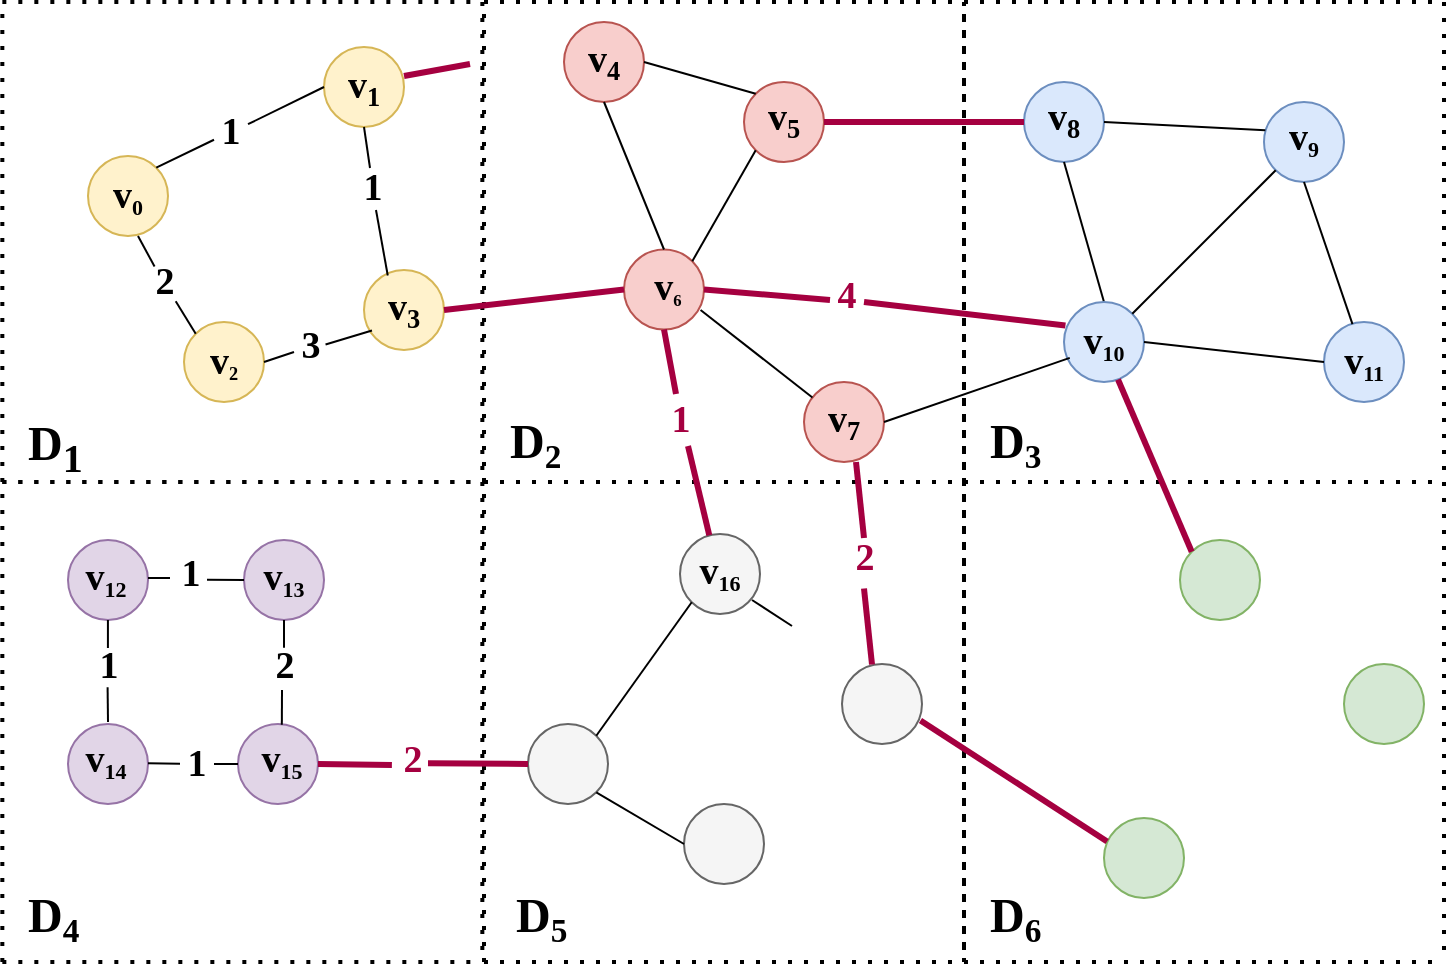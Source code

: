 <mxfile version="21.4.0" type="github">
  <diagram name="第 1 页" id="u3-Xx4rTXrdRs5JP2vSr">
    <mxGraphModel dx="1077" dy="566" grid="0" gridSize="10" guides="1" tooltips="1" connect="1" arrows="1" fold="1" page="0" pageScale="1" pageWidth="827" pageHeight="1169" math="0" shadow="0">
      <root>
        <mxCell id="0" />
        <mxCell id="1" parent="0" />
        <mxCell id="-oYCFZrdIqtFmKI61Krr-77" value="" style="ellipse;whiteSpace=wrap;html=1;aspect=fixed;fillColor=#fff2cc;strokeColor=#d6b656;" vertex="1" parent="1">
          <mxGeometry x="170" y="200" width="40" height="40" as="geometry" />
        </mxCell>
        <mxCell id="-oYCFZrdIqtFmKI61Krr-1" value="" style="endArrow=none;dashed=1;html=1;dashPattern=1 3;strokeWidth=2;rounded=0;" edge="1" parent="1">
          <mxGeometry width="50" height="50" relative="1" as="geometry">
            <mxPoint x="560" y="280" as="sourcePoint" />
            <mxPoint x="560" y="40" as="targetPoint" />
          </mxGeometry>
        </mxCell>
        <mxCell id="-oYCFZrdIqtFmKI61Krr-3" value="" style="endArrow=none;dashed=1;html=1;dashPattern=1 3;strokeWidth=2;rounded=0;" edge="1" parent="1">
          <mxGeometry width="50" height="50" relative="1" as="geometry">
            <mxPoint x="560" y="280" as="sourcePoint" />
            <mxPoint x="800" y="280" as="targetPoint" />
          </mxGeometry>
        </mxCell>
        <mxCell id="-oYCFZrdIqtFmKI61Krr-4" value="" style="endArrow=none;dashed=1;html=1;dashPattern=1 3;strokeWidth=2;rounded=0;" edge="1" parent="1">
          <mxGeometry width="50" height="50" relative="1" as="geometry">
            <mxPoint x="800" y="40" as="sourcePoint" />
            <mxPoint x="800" y="280" as="targetPoint" />
          </mxGeometry>
        </mxCell>
        <mxCell id="-oYCFZrdIqtFmKI61Krr-8" value="" style="ellipse;whiteSpace=wrap;html=1;aspect=fixed;fillColor=#dae8fc;strokeColor=#6c8ebf;" vertex="1" parent="1">
          <mxGeometry x="710" y="90" width="40" height="40" as="geometry" />
        </mxCell>
        <mxCell id="-oYCFZrdIqtFmKI61Krr-9" value="" style="ellipse;whiteSpace=wrap;html=1;aspect=fixed;fillColor=#dae8fc;strokeColor=#6c8ebf;" vertex="1" parent="1">
          <mxGeometry x="590" y="80" width="40" height="40" as="geometry" />
        </mxCell>
        <mxCell id="-oYCFZrdIqtFmKI61Krr-10" value="" style="ellipse;whiteSpace=wrap;html=1;aspect=fixed;fillColor=#dae8fc;strokeColor=#6c8ebf;" vertex="1" parent="1">
          <mxGeometry x="740" y="200" width="40" height="40" as="geometry" />
        </mxCell>
        <mxCell id="-oYCFZrdIqtFmKI61Krr-11" value="" style="endArrow=none;html=1;rounded=0;entryX=0.5;entryY=1;entryDx=0;entryDy=0;exitX=0.25;exitY=0;exitDx=0;exitDy=0;exitPerimeter=0;" edge="1" parent="1" target="-oYCFZrdIqtFmKI61Krr-9">
          <mxGeometry width="50" height="50" relative="1" as="geometry">
            <mxPoint x="630.0" y="190" as="sourcePoint" />
            <mxPoint x="590" y="240" as="targetPoint" />
          </mxGeometry>
        </mxCell>
        <mxCell id="-oYCFZrdIqtFmKI61Krr-12" value="" style="endArrow=none;html=1;rounded=0;entryX=0.017;entryY=0.354;entryDx=0;entryDy=0;entryPerimeter=0;exitX=1;exitY=0.5;exitDx=0;exitDy=0;" edge="1" parent="1" source="-oYCFZrdIqtFmKI61Krr-9" target="-oYCFZrdIqtFmKI61Krr-8">
          <mxGeometry width="50" height="50" relative="1" as="geometry">
            <mxPoint x="630" y="90" as="sourcePoint" />
            <mxPoint x="700" y="100" as="targetPoint" />
          </mxGeometry>
        </mxCell>
        <mxCell id="-oYCFZrdIqtFmKI61Krr-13" value="" style="ellipse;whiteSpace=wrap;html=1;aspect=fixed;fillColor=#f8cecc;strokeColor=#b85450;" vertex="1" parent="1">
          <mxGeometry x="360" y="50" width="40" height="40" as="geometry" />
        </mxCell>
        <mxCell id="-oYCFZrdIqtFmKI61Krr-14" value="" style="ellipse;whiteSpace=wrap;html=1;aspect=fixed;fillColor=#f8cecc;strokeColor=#b85450;" vertex="1" parent="1">
          <mxGeometry x="390" y="163.75" width="40" height="40" as="geometry" />
        </mxCell>
        <mxCell id="-oYCFZrdIqtFmKI61Krr-15" value="" style="ellipse;whiteSpace=wrap;html=1;aspect=fixed;fillColor=#f8cecc;strokeColor=#b85450;" vertex="1" parent="1">
          <mxGeometry x="450" y="80" width="40" height="40" as="geometry" />
        </mxCell>
        <mxCell id="-oYCFZrdIqtFmKI61Krr-16" value="" style="ellipse;whiteSpace=wrap;html=1;aspect=fixed;fillColor=#f8cecc;strokeColor=#b85450;" vertex="1" parent="1">
          <mxGeometry x="480" y="230" width="40" height="40" as="geometry" />
        </mxCell>
        <mxCell id="-oYCFZrdIqtFmKI61Krr-17" value="" style="ellipse;whiteSpace=wrap;html=1;aspect=fixed;fillColor=#dae8fc;strokeColor=#6c8ebf;" vertex="1" parent="1">
          <mxGeometry x="610" y="190" width="40" height="40" as="geometry" />
        </mxCell>
        <mxCell id="-oYCFZrdIqtFmKI61Krr-18" value="" style="endArrow=none;dashed=1;html=1;dashPattern=1 3;strokeWidth=2;rounded=0;" edge="1" parent="1">
          <mxGeometry width="50" height="50" relative="1" as="geometry">
            <mxPoint x="560" y="40" as="sourcePoint" />
            <mxPoint x="800" y="40" as="targetPoint" />
          </mxGeometry>
        </mxCell>
        <mxCell id="-oYCFZrdIqtFmKI61Krr-22" value="" style="endArrow=none;html=1;rounded=0;entryX=0.957;entryY=0.757;entryDx=0;entryDy=0;entryPerimeter=0;" edge="1" parent="1" source="-oYCFZrdIqtFmKI61Krr-16" target="-oYCFZrdIqtFmKI61Krr-14">
          <mxGeometry width="50" height="50" relative="1" as="geometry">
            <mxPoint x="540" y="290" as="sourcePoint" />
            <mxPoint x="610" y="220" as="targetPoint" />
          </mxGeometry>
        </mxCell>
        <mxCell id="-oYCFZrdIqtFmKI61Krr-24" value="" style="endArrow=none;html=1;rounded=0;exitX=1;exitY=0.5;exitDx=0;exitDy=0;entryX=0;entryY=0.5;entryDx=0;entryDy=0;strokeWidth=3;fillColor=#d80073;strokeColor=#A50040;" edge="1" parent="1" source="-oYCFZrdIqtFmKI61Krr-15" target="-oYCFZrdIqtFmKI61Krr-9">
          <mxGeometry width="50" height="50" relative="1" as="geometry">
            <mxPoint x="540" y="290" as="sourcePoint" />
            <mxPoint x="590" y="240" as="targetPoint" />
          </mxGeometry>
        </mxCell>
        <mxCell id="-oYCFZrdIqtFmKI61Krr-25" value="" style="endArrow=none;html=1;rounded=0;exitX=1;exitY=0;exitDx=0;exitDy=0;entryX=0;entryY=1;entryDx=0;entryDy=0;" edge="1" parent="1" source="-oYCFZrdIqtFmKI61Krr-14" target="-oYCFZrdIqtFmKI61Krr-15">
          <mxGeometry width="50" height="50" relative="1" as="geometry">
            <mxPoint x="540" y="290" as="sourcePoint" />
            <mxPoint x="590" y="240" as="targetPoint" />
          </mxGeometry>
        </mxCell>
        <mxCell id="-oYCFZrdIqtFmKI61Krr-26" value="" style="endArrow=none;html=1;rounded=0;entryX=0.5;entryY=0;entryDx=0;entryDy=0;exitX=0.5;exitY=1;exitDx=0;exitDy=0;" edge="1" parent="1" source="-oYCFZrdIqtFmKI61Krr-13" target="-oYCFZrdIqtFmKI61Krr-14">
          <mxGeometry width="50" height="50" relative="1" as="geometry">
            <mxPoint x="540" y="290" as="sourcePoint" />
            <mxPoint x="590" y="240" as="targetPoint" />
          </mxGeometry>
        </mxCell>
        <mxCell id="-oYCFZrdIqtFmKI61Krr-27" value="" style="endArrow=none;html=1;rounded=0;entryX=0;entryY=0;entryDx=0;entryDy=0;exitX=1;exitY=0.5;exitDx=0;exitDy=0;" edge="1" parent="1" source="-oYCFZrdIqtFmKI61Krr-13" target="-oYCFZrdIqtFmKI61Krr-15">
          <mxGeometry width="50" height="50" relative="1" as="geometry">
            <mxPoint x="540" y="290" as="sourcePoint" />
            <mxPoint x="590" y="240" as="targetPoint" />
          </mxGeometry>
        </mxCell>
        <mxCell id="-oYCFZrdIqtFmKI61Krr-29" value="" style="endArrow=none;html=1;rounded=0;entryX=1;entryY=0.5;entryDx=0;entryDy=0;exitX=0;exitY=0.5;exitDx=0;exitDy=0;" edge="1" parent="1" source="-oYCFZrdIqtFmKI61Krr-10" target="-oYCFZrdIqtFmKI61Krr-17">
          <mxGeometry width="50" height="50" relative="1" as="geometry">
            <mxPoint x="540" y="290" as="sourcePoint" />
            <mxPoint x="590" y="240" as="targetPoint" />
          </mxGeometry>
        </mxCell>
        <mxCell id="-oYCFZrdIqtFmKI61Krr-30" value="" style="endArrow=none;html=1;rounded=0;entryX=0.5;entryY=1;entryDx=0;entryDy=0;exitX=0.356;exitY=0.026;exitDx=0;exitDy=0;exitPerimeter=0;" edge="1" parent="1" source="-oYCFZrdIqtFmKI61Krr-10" target="-oYCFZrdIqtFmKI61Krr-8">
          <mxGeometry width="50" height="50" relative="1" as="geometry">
            <mxPoint x="540" y="290" as="sourcePoint" />
            <mxPoint x="590" y="240" as="targetPoint" />
          </mxGeometry>
        </mxCell>
        <mxCell id="-oYCFZrdIqtFmKI61Krr-31" value="" style="endArrow=none;html=1;rounded=0;entryX=0;entryY=1;entryDx=0;entryDy=0;exitX=1;exitY=0;exitDx=0;exitDy=0;" edge="1" parent="1" source="-oYCFZrdIqtFmKI61Krr-17" target="-oYCFZrdIqtFmKI61Krr-8">
          <mxGeometry width="50" height="50" relative="1" as="geometry">
            <mxPoint x="540" y="290" as="sourcePoint" />
            <mxPoint x="590" y="240" as="targetPoint" />
          </mxGeometry>
        </mxCell>
        <mxCell id="-oYCFZrdIqtFmKI61Krr-33" value="&lt;h2 style=&quot;&quot;&gt;&lt;font style=&quot;font-size: 19px;&quot;&gt;v&lt;/font&gt;&lt;font style=&quot;font-size: 15.833px;&quot;&gt;&lt;sub&gt;4&lt;/sub&gt;&lt;/font&gt;&lt;/h2&gt;" style="text;html=1;strokeColor=none;fillColor=none;align=center;verticalAlign=middle;whiteSpace=wrap;rounded=0;fontFamily=Comic Sans MS;" vertex="1" parent="1">
          <mxGeometry x="370" y="61.25" width="20" height="17.5" as="geometry" />
        </mxCell>
        <mxCell id="-oYCFZrdIqtFmKI61Krr-43" value="" style="endArrow=none;dashed=1;html=1;dashPattern=1 3;strokeWidth=2;rounded=0;" edge="1" parent="1">
          <mxGeometry width="50" height="50" relative="1" as="geometry">
            <mxPoint x="320" y="280" as="sourcePoint" />
            <mxPoint x="320" y="40" as="targetPoint" />
          </mxGeometry>
        </mxCell>
        <mxCell id="-oYCFZrdIqtFmKI61Krr-44" value="" style="endArrow=none;dashed=1;html=1;dashPattern=1 3;strokeWidth=2;rounded=0;" edge="1" parent="1">
          <mxGeometry width="50" height="50" relative="1" as="geometry">
            <mxPoint x="320" y="280" as="sourcePoint" />
            <mxPoint x="560" y="280" as="targetPoint" />
          </mxGeometry>
        </mxCell>
        <mxCell id="-oYCFZrdIqtFmKI61Krr-45" value="" style="endArrow=none;dashed=1;html=1;dashPattern=1 3;strokeWidth=2;rounded=0;" edge="1" parent="1">
          <mxGeometry width="50" height="50" relative="1" as="geometry">
            <mxPoint x="560" y="40" as="sourcePoint" />
            <mxPoint x="560" y="280" as="targetPoint" />
          </mxGeometry>
        </mxCell>
        <mxCell id="-oYCFZrdIqtFmKI61Krr-46" value="" style="endArrow=none;dashed=1;html=1;dashPattern=1 3;strokeWidth=2;rounded=0;" edge="1" parent="1">
          <mxGeometry width="50" height="50" relative="1" as="geometry">
            <mxPoint x="320" y="40" as="sourcePoint" />
            <mxPoint x="560" y="40" as="targetPoint" />
          </mxGeometry>
        </mxCell>
        <mxCell id="-oYCFZrdIqtFmKI61Krr-47" value="" style="endArrow=none;dashed=1;html=1;dashPattern=1 3;strokeWidth=2;rounded=0;" edge="1" parent="1">
          <mxGeometry width="50" height="50" relative="1" as="geometry">
            <mxPoint x="560" y="520" as="sourcePoint" />
            <mxPoint x="560" y="280" as="targetPoint" />
          </mxGeometry>
        </mxCell>
        <mxCell id="-oYCFZrdIqtFmKI61Krr-48" value="" style="endArrow=none;dashed=1;html=1;dashPattern=1 3;strokeWidth=2;rounded=0;" edge="1" parent="1">
          <mxGeometry width="50" height="50" relative="1" as="geometry">
            <mxPoint x="560" y="520" as="sourcePoint" />
            <mxPoint x="800" y="520" as="targetPoint" />
          </mxGeometry>
        </mxCell>
        <mxCell id="-oYCFZrdIqtFmKI61Krr-49" value="" style="endArrow=none;dashed=1;html=1;dashPattern=1 3;strokeWidth=2;rounded=0;" edge="1" parent="1">
          <mxGeometry width="50" height="50" relative="1" as="geometry">
            <mxPoint x="800" y="280" as="sourcePoint" />
            <mxPoint x="800" y="520" as="targetPoint" />
          </mxGeometry>
        </mxCell>
        <mxCell id="-oYCFZrdIqtFmKI61Krr-50" value="" style="endArrow=none;dashed=1;html=1;dashPattern=1 3;strokeWidth=2;rounded=0;" edge="1" parent="1">
          <mxGeometry width="50" height="50" relative="1" as="geometry">
            <mxPoint x="560" y="280" as="sourcePoint" />
            <mxPoint x="800" y="280" as="targetPoint" />
          </mxGeometry>
        </mxCell>
        <mxCell id="-oYCFZrdIqtFmKI61Krr-51" value="" style="endArrow=none;dashed=1;html=1;dashPattern=1 3;strokeWidth=2;rounded=0;" edge="1" parent="1">
          <mxGeometry width="50" height="50" relative="1" as="geometry">
            <mxPoint x="320" y="520" as="sourcePoint" />
            <mxPoint x="320" y="280" as="targetPoint" />
          </mxGeometry>
        </mxCell>
        <mxCell id="-oYCFZrdIqtFmKI61Krr-52" value="" style="endArrow=none;dashed=1;html=1;dashPattern=1 3;strokeWidth=2;rounded=0;" edge="1" parent="1">
          <mxGeometry width="50" height="50" relative="1" as="geometry">
            <mxPoint x="320" y="520" as="sourcePoint" />
            <mxPoint x="560" y="520" as="targetPoint" />
          </mxGeometry>
        </mxCell>
        <mxCell id="-oYCFZrdIqtFmKI61Krr-53" value="" style="endArrow=none;dashed=1;html=1;dashPattern=1 3;strokeWidth=2;rounded=0;" edge="1" parent="1">
          <mxGeometry width="50" height="50" relative="1" as="geometry">
            <mxPoint x="560" y="280" as="sourcePoint" />
            <mxPoint x="560" y="520" as="targetPoint" />
          </mxGeometry>
        </mxCell>
        <mxCell id="-oYCFZrdIqtFmKI61Krr-54" value="" style="endArrow=none;dashed=1;html=1;dashPattern=1 3;strokeWidth=2;rounded=0;" edge="1" parent="1">
          <mxGeometry width="50" height="50" relative="1" as="geometry">
            <mxPoint x="320" y="280" as="sourcePoint" />
            <mxPoint x="560" y="280" as="targetPoint" />
          </mxGeometry>
        </mxCell>
        <mxCell id="-oYCFZrdIqtFmKI61Krr-55" value="" style="endArrow=none;dashed=1;html=1;dashPattern=1 3;strokeWidth=2;rounded=0;" edge="1" parent="1">
          <mxGeometry width="50" height="50" relative="1" as="geometry">
            <mxPoint x="79.17" y="280" as="sourcePoint" />
            <mxPoint x="79.17" y="40" as="targetPoint" />
          </mxGeometry>
        </mxCell>
        <mxCell id="-oYCFZrdIqtFmKI61Krr-56" value="" style="endArrow=none;dashed=1;html=1;dashPattern=1 3;strokeWidth=2;rounded=0;" edge="1" parent="1">
          <mxGeometry width="50" height="50" relative="1" as="geometry">
            <mxPoint x="79.17" y="280" as="sourcePoint" />
            <mxPoint x="319.17" y="280" as="targetPoint" />
          </mxGeometry>
        </mxCell>
        <mxCell id="-oYCFZrdIqtFmKI61Krr-57" value="" style="endArrow=none;dashed=1;html=1;dashPattern=1 3;strokeWidth=2;rounded=0;" edge="1" parent="1">
          <mxGeometry width="50" height="50" relative="1" as="geometry">
            <mxPoint x="319.17" y="40" as="sourcePoint" />
            <mxPoint x="319.17" y="280" as="targetPoint" />
          </mxGeometry>
        </mxCell>
        <mxCell id="-oYCFZrdIqtFmKI61Krr-58" value="" style="endArrow=none;dashed=1;html=1;dashPattern=1 3;strokeWidth=2;rounded=0;" edge="1" parent="1">
          <mxGeometry width="50" height="50" relative="1" as="geometry">
            <mxPoint x="79.17" y="40" as="sourcePoint" />
            <mxPoint x="319.17" y="40" as="targetPoint" />
          </mxGeometry>
        </mxCell>
        <mxCell id="-oYCFZrdIqtFmKI61Krr-59" value="" style="endArrow=none;dashed=1;html=1;dashPattern=1 3;strokeWidth=2;rounded=0;" edge="1" parent="1">
          <mxGeometry width="50" height="50" relative="1" as="geometry">
            <mxPoint x="79.17" y="520" as="sourcePoint" />
            <mxPoint x="79.17" y="280" as="targetPoint" />
          </mxGeometry>
        </mxCell>
        <mxCell id="-oYCFZrdIqtFmKI61Krr-60" value="" style="endArrow=none;dashed=1;html=1;dashPattern=1 3;strokeWidth=2;rounded=0;" edge="1" parent="1">
          <mxGeometry width="50" height="50" relative="1" as="geometry">
            <mxPoint x="79.17" y="520" as="sourcePoint" />
            <mxPoint x="319.17" y="520" as="targetPoint" />
          </mxGeometry>
        </mxCell>
        <mxCell id="-oYCFZrdIqtFmKI61Krr-61" value="" style="endArrow=none;dashed=1;html=1;dashPattern=1 3;strokeWidth=2;rounded=0;" edge="1" parent="1">
          <mxGeometry width="50" height="50" relative="1" as="geometry">
            <mxPoint x="319.17" y="280" as="sourcePoint" />
            <mxPoint x="319.17" y="520" as="targetPoint" />
          </mxGeometry>
        </mxCell>
        <mxCell id="-oYCFZrdIqtFmKI61Krr-62" value="" style="endArrow=none;dashed=1;html=1;dashPattern=1 3;strokeWidth=2;rounded=0;" edge="1" parent="1">
          <mxGeometry width="50" height="50" relative="1" as="geometry">
            <mxPoint x="79.17" y="280" as="sourcePoint" />
            <mxPoint x="319.17" y="280" as="targetPoint" />
          </mxGeometry>
        </mxCell>
        <mxCell id="-oYCFZrdIqtFmKI61Krr-63" value="&lt;h2 style=&quot;&quot;&gt;&lt;font face=&quot;Comic Sans MS&quot;&gt;&lt;font style=&quot;font-size: 19px;&quot;&gt;v&lt;/font&gt;&lt;font size=&quot;1&quot; style=&quot;&quot;&gt;&lt;sub&gt;6&lt;/sub&gt;&lt;/font&gt;&lt;/font&gt;&lt;/h2&gt;" style="text;html=1;strokeColor=none;fillColor=none;align=center;verticalAlign=middle;whiteSpace=wrap;rounded=0;" vertex="1" parent="1">
          <mxGeometry x="402" y="174" width="20" height="17.5" as="geometry" />
        </mxCell>
        <mxCell id="-oYCFZrdIqtFmKI61Krr-64" value="&lt;h2 style=&quot;&quot;&gt;&lt;font face=&quot;comic sans ms&quot; style=&quot;font-size: 19px;&quot;&gt;v&lt;/font&gt;&lt;font face=&quot;comic sans ms&quot; style=&quot;font-size: 15.833px;&quot;&gt;&lt;sub&gt;7&lt;/sub&gt;&lt;/font&gt;&lt;/h2&gt;" style="text;html=1;strokeColor=none;fillColor=none;align=center;verticalAlign=middle;whiteSpace=wrap;rounded=0;" vertex="1" parent="1">
          <mxGeometry x="490" y="241.25" width="20" height="17.5" as="geometry" />
        </mxCell>
        <mxCell id="-oYCFZrdIqtFmKI61Krr-65" value="" style="ellipse;whiteSpace=wrap;html=1;aspect=fixed;fillColor=#fff2cc;strokeColor=#d6b656;" vertex="1" parent="1">
          <mxGeometry x="122" y="117" width="40" height="40" as="geometry" />
        </mxCell>
        <mxCell id="-oYCFZrdIqtFmKI61Krr-66" value="" style="ellipse;whiteSpace=wrap;html=1;aspect=fixed;fillColor=#fff2cc;strokeColor=#d6b656;" vertex="1" parent="1">
          <mxGeometry x="240" y="62.5" width="40" height="40" as="geometry" />
        </mxCell>
        <mxCell id="-oYCFZrdIqtFmKI61Krr-67" value="" style="ellipse;whiteSpace=wrap;html=1;aspect=fixed;fillColor=#fff2cc;strokeColor=#d6b656;" vertex="1" parent="1">
          <mxGeometry x="260" y="174" width="40" height="40" as="geometry" />
        </mxCell>
        <mxCell id="-oYCFZrdIqtFmKI61Krr-70" value="" style="endArrow=none;html=1;rounded=0;entryX=0.625;entryY=1;entryDx=0;entryDy=0;entryPerimeter=0;exitX=0.193;exitY=-0.016;exitDx=0;exitDy=0;exitPerimeter=0;" edge="1" parent="1" target="-oYCFZrdIqtFmKI61Krr-65" source="-oYCFZrdIqtFmKI61Krr-130">
          <mxGeometry width="50" height="50" relative="1" as="geometry">
            <mxPoint x="158" y="178" as="sourcePoint" />
            <mxPoint x="150" y="98" as="targetPoint" />
          </mxGeometry>
        </mxCell>
        <mxCell id="-oYCFZrdIqtFmKI61Krr-72" value="" style="endArrow=none;html=1;rounded=0;exitX=1;exitY=0;exitDx=0;exitDy=0;entryX=0;entryY=0.75;entryDx=0;entryDy=0;" edge="1" parent="1" source="-oYCFZrdIqtFmKI61Krr-65" target="-oYCFZrdIqtFmKI61Krr-111">
          <mxGeometry width="50" height="50" relative="1" as="geometry">
            <mxPoint x="310" y="290" as="sourcePoint" />
            <mxPoint x="179" y="112" as="targetPoint" />
          </mxGeometry>
        </mxCell>
        <mxCell id="-oYCFZrdIqtFmKI61Krr-73" value="&lt;h2 style=&quot;&quot;&gt;&lt;font face=&quot;comic sans ms&quot; style=&quot;font-size: 19px;&quot;&gt;v&lt;/font&gt;&lt;font face=&quot;comic sans ms&quot; style=&quot;font-size: 13.194px;&quot;&gt;&lt;sub&gt;0&lt;/sub&gt;&lt;/font&gt;&lt;/h2&gt;" style="text;html=1;strokeColor=none;fillColor=none;align=center;verticalAlign=middle;whiteSpace=wrap;rounded=0;" vertex="1" parent="1">
          <mxGeometry x="132" y="128.25" width="20" height="17.5" as="geometry" />
        </mxCell>
        <mxCell id="-oYCFZrdIqtFmKI61Krr-74" value="&lt;h2 style=&quot;&quot;&gt;&lt;font face=&quot;Comic Sans MS&quot;&gt;&lt;font style=&quot;font-size: 19px;&quot;&gt;v&lt;/font&gt;&lt;font style=&quot;font-size: 10.995px;&quot;&gt;&lt;sub style=&quot;&quot;&gt;2&lt;/sub&gt;&lt;/font&gt;&lt;/font&gt;&lt;/h2&gt;" style="text;html=1;strokeColor=none;fillColor=none;align=center;verticalAlign=middle;whiteSpace=wrap;rounded=0;" vertex="1" parent="1">
          <mxGeometry x="180" y="211.25" width="20" height="17.5" as="geometry" />
        </mxCell>
        <mxCell id="-oYCFZrdIqtFmKI61Krr-75" value="&lt;h2 style=&quot;&quot;&gt;&lt;font style=&quot;font-size: 19px;&quot;&gt;v&lt;/font&gt;&lt;font style=&quot;font-size: 15.833px;&quot;&gt;&lt;sub&gt;1&lt;/sub&gt;&lt;/font&gt;&lt;/h2&gt;" style="text;html=1;strokeColor=none;fillColor=none;align=center;verticalAlign=middle;whiteSpace=wrap;rounded=0;fontFamily=Comic Sans MS;" vertex="1" parent="1">
          <mxGeometry x="250" y="73.75" width="20" height="17.5" as="geometry" />
        </mxCell>
        <mxCell id="-oYCFZrdIqtFmKI61Krr-79" value="&lt;h1&gt;&lt;font face=&quot;Comic Sans MS&quot;&gt;D&lt;sub&gt;1&lt;/sub&gt;&lt;/font&gt;&lt;/h1&gt;&lt;p&gt;&lt;br&gt;&lt;/p&gt;" style="text;html=1;strokeColor=none;fillColor=none;spacing=5;spacingTop=-20;whiteSpace=wrap;overflow=hidden;rounded=0;" vertex="1" parent="1">
          <mxGeometry x="87" y="241.25" width="49" height="44" as="geometry" />
        </mxCell>
        <mxCell id="-oYCFZrdIqtFmKI61Krr-80" value="&lt;h1&gt;&lt;font face=&quot;Comic Sans MS&quot;&gt;D&lt;span style=&quot;font-size: 20px;&quot;&gt;&lt;sub&gt;2&lt;/sub&gt;&lt;/span&gt;&lt;/font&gt;&lt;/h1&gt;&lt;p&gt;&lt;br&gt;&lt;/p&gt;" style="text;html=1;strokeColor=none;fillColor=none;spacing=5;spacingTop=-20;whiteSpace=wrap;overflow=hidden;rounded=0;" vertex="1" parent="1">
          <mxGeometry x="328" y="240" width="49" height="44" as="geometry" />
        </mxCell>
        <mxCell id="-oYCFZrdIqtFmKI61Krr-81" value="&lt;h1&gt;&lt;font face=&quot;Comic Sans MS&quot;&gt;D&lt;span style=&quot;font-size: 20px;&quot;&gt;&lt;sub&gt;3&lt;/sub&gt;&lt;/span&gt;&lt;/font&gt;&lt;/h1&gt;&lt;p&gt;&lt;br&gt;&lt;/p&gt;" style="text;html=1;strokeColor=none;fillColor=none;spacing=5;spacingTop=-20;whiteSpace=wrap;overflow=hidden;rounded=0;" vertex="1" parent="1">
          <mxGeometry x="568" y="240" width="49" height="44" as="geometry" />
        </mxCell>
        <mxCell id="-oYCFZrdIqtFmKI61Krr-82" value="&lt;h1&gt;&lt;font face=&quot;Comic Sans MS&quot;&gt;D&lt;span style=&quot;font-size: 20px;&quot;&gt;&lt;sub&gt;4&lt;/sub&gt;&lt;/span&gt;&lt;/font&gt;&lt;/h1&gt;&lt;p&gt;&lt;br&gt;&lt;/p&gt;" style="text;html=1;strokeColor=none;fillColor=none;spacing=5;spacingTop=-20;whiteSpace=wrap;overflow=hidden;rounded=0;" vertex="1" parent="1">
          <mxGeometry x="87" y="477" width="49" height="44" as="geometry" />
        </mxCell>
        <mxCell id="-oYCFZrdIqtFmKI61Krr-83" value="&lt;h1&gt;&lt;font face=&quot;Comic Sans MS&quot;&gt;D&lt;span style=&quot;font-size: 20px;&quot;&gt;&lt;sub&gt;5&lt;/sub&gt;&lt;/span&gt;&lt;/font&gt;&lt;/h1&gt;&lt;p&gt;&lt;br&gt;&lt;/p&gt;" style="text;html=1;strokeColor=none;fillColor=none;spacing=5;spacingTop=-20;whiteSpace=wrap;overflow=hidden;rounded=0;" vertex="1" parent="1">
          <mxGeometry x="331" y="477" width="49" height="44" as="geometry" />
        </mxCell>
        <mxCell id="-oYCFZrdIqtFmKI61Krr-84" value="&lt;h1&gt;&lt;font face=&quot;Comic Sans MS&quot;&gt;D&lt;span style=&quot;font-size: 20px;&quot;&gt;&lt;sub&gt;6&lt;/sub&gt;&lt;/span&gt;&lt;/font&gt;&lt;/h1&gt;&lt;p&gt;&lt;br&gt;&lt;/p&gt;" style="text;html=1;strokeColor=none;fillColor=none;spacing=5;spacingTop=-20;whiteSpace=wrap;overflow=hidden;rounded=0;" vertex="1" parent="1">
          <mxGeometry x="568" y="477" width="49" height="44" as="geometry" />
        </mxCell>
        <mxCell id="-oYCFZrdIqtFmKI61Krr-88" value="" style="endArrow=none;html=1;rounded=0;exitX=1;exitY=0.5;exitDx=0;exitDy=0;strokeWidth=3;fillColor=#d80073;strokeColor=#A50040;" edge="1" parent="1" source="-oYCFZrdIqtFmKI61Krr-14">
          <mxGeometry width="50" height="50" relative="1" as="geometry">
            <mxPoint x="459" y="178.75" as="sourcePoint" />
            <mxPoint x="493" y="189" as="targetPoint" />
          </mxGeometry>
        </mxCell>
        <mxCell id="-oYCFZrdIqtFmKI61Krr-90" value="" style="endArrow=none;html=1;rounded=0;exitX=1;exitY=0.5;exitDx=0;exitDy=0;strokeWidth=3;fillColor=#d80073;strokeColor=#A50040;" edge="1" parent="1">
          <mxGeometry width="50" height="50" relative="1" as="geometry">
            <mxPoint x="280" y="77" as="sourcePoint" />
            <mxPoint x="313" y="71" as="targetPoint" />
          </mxGeometry>
        </mxCell>
        <mxCell id="-oYCFZrdIqtFmKI61Krr-91" value="" style="endArrow=none;html=1;rounded=0;exitX=1;exitY=0.5;exitDx=0;exitDy=0;entryX=0;entryY=0.5;entryDx=0;entryDy=0;strokeWidth=3;fillColor=#d80073;strokeColor=#A50040;" edge="1" parent="1" source="-oYCFZrdIqtFmKI61Krr-67" target="-oYCFZrdIqtFmKI61Krr-14">
          <mxGeometry width="50" height="50" relative="1" as="geometry">
            <mxPoint x="290" y="241.25" as="sourcePoint" />
            <mxPoint x="523" y="274.25" as="targetPoint" />
          </mxGeometry>
        </mxCell>
        <mxCell id="-oYCFZrdIqtFmKI61Krr-93" value="" style="endArrow=none;html=1;rounded=0;entryX=0.5;entryY=1;entryDx=0;entryDy=0;" edge="1" parent="1" target="-oYCFZrdIqtFmKI61Krr-66">
          <mxGeometry width="50" height="50" relative="1" as="geometry">
            <mxPoint x="263" y="123" as="sourcePoint" />
            <mxPoint x="256" y="78" as="targetPoint" />
          </mxGeometry>
        </mxCell>
        <mxCell id="-oYCFZrdIqtFmKI61Krr-95" value="&lt;h2 style=&quot;&quot;&gt;&lt;font face=&quot;Comic Sans MS&quot;&gt;&lt;font style=&quot;font-size: 19px;&quot;&gt;v&lt;/font&gt;&lt;font style=&quot;font-size: 15.833px;&quot;&gt;&lt;sub style=&quot;&quot;&gt;3&lt;/sub&gt;&lt;/font&gt;&lt;/font&gt;&lt;/h2&gt;" style="text;html=1;strokeColor=none;fillColor=none;align=center;verticalAlign=middle;whiteSpace=wrap;rounded=0;" vertex="1" parent="1">
          <mxGeometry x="277" y="189.63" width="6" height="8.75" as="geometry" />
        </mxCell>
        <mxCell id="-oYCFZrdIqtFmKI61Krr-96" value="" style="endArrow=none;html=1;rounded=0;exitX=1;exitY=0.5;exitDx=0;exitDy=0;" edge="1" parent="1" source="-oYCFZrdIqtFmKI61Krr-77">
          <mxGeometry width="50" height="50" relative="1" as="geometry">
            <mxPoint x="222" y="241.25" as="sourcePoint" />
            <mxPoint x="225" y="215" as="targetPoint" />
          </mxGeometry>
        </mxCell>
        <mxCell id="-oYCFZrdIqtFmKI61Krr-97" value="&lt;h2 style=&quot;&quot;&gt;&lt;font style=&quot;font-size: 19px;&quot;&gt;v&lt;/font&gt;&lt;font style=&quot;font-size: 15.833px;&quot;&gt;&lt;sub&gt;5&lt;/sub&gt;&lt;/font&gt;&lt;/h2&gt;" style="text;html=1;strokeColor=none;fillColor=none;align=center;verticalAlign=middle;whiteSpace=wrap;rounded=0;fontFamily=Comic Sans MS;" vertex="1" parent="1">
          <mxGeometry x="460" y="90" width="20" height="17.5" as="geometry" />
        </mxCell>
        <mxCell id="-oYCFZrdIqtFmKI61Krr-98" value="" style="ellipse;whiteSpace=wrap;html=1;aspect=fixed;fillColor=#e1d5e7;strokeColor=#9673a6;" vertex="1" parent="1">
          <mxGeometry x="200" y="309" width="40" height="40" as="geometry" />
        </mxCell>
        <mxCell id="-oYCFZrdIqtFmKI61Krr-99" value="" style="ellipse;whiteSpace=wrap;html=1;aspect=fixed;fillColor=#e1d5e7;strokeColor=#9673a6;" vertex="1" parent="1">
          <mxGeometry x="112" y="309" width="40" height="40" as="geometry" />
        </mxCell>
        <mxCell id="-oYCFZrdIqtFmKI61Krr-100" value="" style="ellipse;whiteSpace=wrap;html=1;aspect=fixed;fillColor=#e1d5e7;strokeColor=#9673a6;" vertex="1" parent="1">
          <mxGeometry x="197" y="401" width="40" height="40" as="geometry" />
        </mxCell>
        <mxCell id="-oYCFZrdIqtFmKI61Krr-101" value="" style="ellipse;whiteSpace=wrap;html=1;aspect=fixed;fillColor=#e1d5e7;strokeColor=#9673a6;" vertex="1" parent="1">
          <mxGeometry x="112" y="401" width="40" height="40" as="geometry" />
        </mxCell>
        <mxCell id="-oYCFZrdIqtFmKI61Krr-105" value="" style="ellipse;whiteSpace=wrap;html=1;aspect=fixed;fillColor=#f5f5f5;strokeColor=#666666;fontColor=#333333;" vertex="1" parent="1">
          <mxGeometry x="499" y="371" width="40" height="40" as="geometry" />
        </mxCell>
        <mxCell id="-oYCFZrdIqtFmKI61Krr-106" value="" style="ellipse;whiteSpace=wrap;html=1;aspect=fixed;fillColor=#f5f5f5;strokeColor=#666666;fontColor=#333333;" vertex="1" parent="1">
          <mxGeometry x="418" y="306" width="40" height="40" as="geometry" />
        </mxCell>
        <mxCell id="-oYCFZrdIqtFmKI61Krr-107" value="" style="ellipse;whiteSpace=wrap;html=1;aspect=fixed;fillColor=#f5f5f5;strokeColor=#666666;fontColor=#333333;" vertex="1" parent="1">
          <mxGeometry x="420" y="441" width="40" height="40" as="geometry" />
        </mxCell>
        <mxCell id="-oYCFZrdIqtFmKI61Krr-108" value="" style="ellipse;whiteSpace=wrap;html=1;aspect=fixed;fillColor=#f5f5f5;strokeColor=#666666;fontColor=#333333;" vertex="1" parent="1">
          <mxGeometry x="342" y="401" width="40" height="40" as="geometry" />
        </mxCell>
        <mxCell id="-oYCFZrdIqtFmKI61Krr-110" value="" style="endArrow=none;html=1;rounded=0;strokeWidth=3;fillColor=#d80073;strokeColor=#A50040;entryX=0.5;entryY=1;entryDx=0;entryDy=0;" edge="1" parent="1" target="-oYCFZrdIqtFmKI61Krr-14">
          <mxGeometry width="50" height="50" relative="1" as="geometry">
            <mxPoint x="416" y="236" as="sourcePoint" />
            <mxPoint x="399" y="220" as="targetPoint" />
          </mxGeometry>
        </mxCell>
        <mxCell id="-oYCFZrdIqtFmKI61Krr-111" value="&lt;font size=&quot;1&quot; face=&quot;Comic Sans MS&quot;&gt;&lt;b style=&quot;font-size: 19px;&quot;&gt;1&lt;/b&gt;&lt;/font&gt;" style="text;html=1;strokeColor=none;fillColor=none;align=center;verticalAlign=middle;whiteSpace=wrap;rounded=0;" vertex="1" parent="1">
          <mxGeometry x="185" y="98" width="17" height="14.5" as="geometry" />
        </mxCell>
        <mxCell id="-oYCFZrdIqtFmKI61Krr-112" value="" style="endArrow=none;html=1;rounded=0;entryX=0;entryY=0.5;entryDx=0;entryDy=0;" edge="1" parent="1" source="-oYCFZrdIqtFmKI61Krr-111" target="-oYCFZrdIqtFmKI61Krr-66">
          <mxGeometry width="50" height="50" relative="1" as="geometry">
            <mxPoint x="200.5" y="105" as="sourcePoint" />
            <mxPoint x="233.5" y="90" as="targetPoint" />
          </mxGeometry>
        </mxCell>
        <mxCell id="-oYCFZrdIqtFmKI61Krr-113" value="" style="ellipse;whiteSpace=wrap;html=1;aspect=fixed;fillColor=#d5e8d4;strokeColor=#82b366;" vertex="1" parent="1">
          <mxGeometry x="750" y="371" width="40" height="40" as="geometry" />
        </mxCell>
        <mxCell id="-oYCFZrdIqtFmKI61Krr-114" value="" style="ellipse;whiteSpace=wrap;html=1;aspect=fixed;fillColor=#d5e8d4;strokeColor=#82b366;" vertex="1" parent="1">
          <mxGeometry x="668" y="309" width="40" height="40" as="geometry" />
        </mxCell>
        <mxCell id="-oYCFZrdIqtFmKI61Krr-115" value="" style="ellipse;whiteSpace=wrap;html=1;aspect=fixed;fillColor=#d5e8d4;strokeColor=#82b366;" vertex="1" parent="1">
          <mxGeometry x="630" y="448" width="40" height="40" as="geometry" />
        </mxCell>
        <mxCell id="-oYCFZrdIqtFmKI61Krr-119" value="" style="endArrow=none;html=1;rounded=0;entryX=0.072;entryY=0.699;entryDx=0;entryDy=0;entryPerimeter=0;exitX=1;exitY=0.5;exitDx=0;exitDy=0;" edge="1" parent="1" source="-oYCFZrdIqtFmKI61Krr-16" target="-oYCFZrdIqtFmKI61Krr-17">
          <mxGeometry width="50" height="50" relative="1" as="geometry">
            <mxPoint x="515" y="247" as="sourcePoint" />
            <mxPoint x="441" y="201" as="targetPoint" />
          </mxGeometry>
        </mxCell>
        <mxCell id="-oYCFZrdIqtFmKI61Krr-121" value="" style="endArrow=none;html=1;rounded=0;exitX=1;exitY=0.5;exitDx=0;exitDy=0;strokeWidth=3;fillColor=#d80073;strokeColor=#A50040;entryX=0.041;entryY=0.625;entryDx=0;entryDy=0;entryPerimeter=0;" edge="1" parent="1" source="-oYCFZrdIqtFmKI61Krr-100" target="-oYCFZrdIqtFmKI61Krr-153">
          <mxGeometry width="50" height="50" relative="1" as="geometry">
            <mxPoint x="304" y="218" as="sourcePoint" />
            <mxPoint x="276" y="421" as="targetPoint" />
          </mxGeometry>
        </mxCell>
        <mxCell id="-oYCFZrdIqtFmKI61Krr-122" value="" style="endArrow=none;html=1;rounded=0;entryX=1;entryY=1;entryDx=0;entryDy=0;exitX=0;exitY=0.5;exitDx=0;exitDy=0;" edge="1" parent="1" source="-oYCFZrdIqtFmKI61Krr-107" target="-oYCFZrdIqtFmKI61Krr-108">
          <mxGeometry width="50" height="50" relative="1" as="geometry">
            <mxPoint x="407" y="479" as="sourcePoint" />
            <mxPoint x="317" y="469" as="targetPoint" />
          </mxGeometry>
        </mxCell>
        <mxCell id="-oYCFZrdIqtFmKI61Krr-123" value="" style="endArrow=none;html=1;rounded=0;entryX=1;entryY=0.5;entryDx=0;entryDy=0;" edge="1" parent="1">
          <mxGeometry width="50" height="50" relative="1" as="geometry">
            <mxPoint x="163" y="328" as="sourcePoint" />
            <mxPoint x="152" y="328" as="targetPoint" />
          </mxGeometry>
        </mxCell>
        <mxCell id="-oYCFZrdIqtFmKI61Krr-124" value="" style="endArrow=none;html=1;rounded=0;entryX=0;entryY=1;entryDx=0;entryDy=0;exitX=1;exitY=0;exitDx=0;exitDy=0;" edge="1" parent="1" source="-oYCFZrdIqtFmKI61Krr-108" target="-oYCFZrdIqtFmKI61Krr-106">
          <mxGeometry width="50" height="50" relative="1" as="geometry">
            <mxPoint x="430" y="471" as="sourcePoint" />
            <mxPoint x="386" y="445" as="targetPoint" />
          </mxGeometry>
        </mxCell>
        <mxCell id="-oYCFZrdIqtFmKI61Krr-130" value="&lt;font size=&quot;1&quot; face=&quot;Comic Sans MS&quot;&gt;&lt;b style=&quot;font-size: 19px;&quot;&gt;2&lt;/b&gt;&lt;/font&gt;" style="text;html=1;strokeColor=none;fillColor=none;align=center;verticalAlign=middle;whiteSpace=wrap;rounded=0;" vertex="1" parent="1">
          <mxGeometry x="152" y="172.5" width="17" height="14.5" as="geometry" />
        </mxCell>
        <mxCell id="-oYCFZrdIqtFmKI61Krr-131" value="" style="endArrow=none;html=1;rounded=0;exitX=0.815;exitY=1.183;exitDx=0;exitDy=0;entryX=0;entryY=0;entryDx=0;entryDy=0;exitPerimeter=0;" edge="1" parent="1" source="-oYCFZrdIqtFmKI61Krr-130" target="-oYCFZrdIqtFmKI61Krr-77">
          <mxGeometry width="50" height="50" relative="1" as="geometry">
            <mxPoint x="212" y="111" as="sourcePoint" />
            <mxPoint x="192" y="187" as="targetPoint" />
          </mxGeometry>
        </mxCell>
        <mxCell id="-oYCFZrdIqtFmKI61Krr-136" value="" style="endArrow=none;html=1;rounded=0;entryX=0.5;entryY=1;entryDx=0;entryDy=0;exitX=0.499;exitY=-0.146;exitDx=0;exitDy=0;exitPerimeter=0;" edge="1" parent="1" source="-oYCFZrdIqtFmKI61Krr-138" target="-oYCFZrdIqtFmKI61Krr-98">
          <mxGeometry width="50" height="50" relative="1" as="geometry">
            <mxPoint x="220" y="365" as="sourcePoint" />
            <mxPoint x="237" y="362" as="targetPoint" />
          </mxGeometry>
        </mxCell>
        <mxCell id="-oYCFZrdIqtFmKI61Krr-138" value="&lt;font size=&quot;1&quot; face=&quot;Comic Sans MS&quot;&gt;&lt;b style=&quot;font-size: 19px;&quot;&gt;2&lt;/b&gt;&lt;/font&gt;" style="text;html=1;strokeColor=none;fillColor=none;align=center;verticalAlign=middle;whiteSpace=wrap;rounded=0;" vertex="1" parent="1">
          <mxGeometry x="211.5" y="365" width="17" height="14.5" as="geometry" />
        </mxCell>
        <mxCell id="-oYCFZrdIqtFmKI61Krr-140" value="" style="endArrow=none;html=1;rounded=0;exitX=0.548;exitY=0.01;exitDx=0;exitDy=0;exitPerimeter=0;" edge="1" parent="1" source="-oYCFZrdIqtFmKI61Krr-100">
          <mxGeometry width="50" height="50" relative="1" as="geometry">
            <mxPoint x="220" y="402" as="sourcePoint" />
            <mxPoint x="219" y="384" as="targetPoint" />
          </mxGeometry>
        </mxCell>
        <mxCell id="-oYCFZrdIqtFmKI61Krr-141" value="&lt;font size=&quot;1&quot; face=&quot;Comic Sans MS&quot;&gt;&lt;b style=&quot;font-size: 19px;&quot;&gt;1&lt;/b&gt;&lt;/font&gt;" style="text;html=1;strokeColor=none;fillColor=none;align=center;verticalAlign=middle;whiteSpace=wrap;rounded=0;" vertex="1" parent="1">
          <mxGeometry x="165" y="318.75" width="17" height="14.5" as="geometry" />
        </mxCell>
        <mxCell id="-oYCFZrdIqtFmKI61Krr-146" value="" style="endArrow=none;html=1;rounded=0;entryX=1;entryY=0.5;entryDx=0;entryDy=0;" edge="1" parent="1" source="-oYCFZrdIqtFmKI61Krr-144">
          <mxGeometry width="50" height="50" relative="1" as="geometry">
            <mxPoint x="174" y="420.58" as="sourcePoint" />
            <mxPoint x="152" y="420.58" as="targetPoint" />
          </mxGeometry>
        </mxCell>
        <mxCell id="-oYCFZrdIqtFmKI61Krr-147" value="" style="endArrow=none;html=1;rounded=0;entryX=1;entryY=0.5;entryDx=0;entryDy=0;exitX=0;exitY=0.5;exitDx=0;exitDy=0;" edge="1" parent="1" source="-oYCFZrdIqtFmKI61Krr-100" target="-oYCFZrdIqtFmKI61Krr-144">
          <mxGeometry width="50" height="50" relative="1" as="geometry">
            <mxPoint x="174" y="420.58" as="sourcePoint" />
            <mxPoint x="152" y="420.58" as="targetPoint" />
          </mxGeometry>
        </mxCell>
        <mxCell id="-oYCFZrdIqtFmKI61Krr-144" value="&lt;font size=&quot;1&quot; face=&quot;Comic Sans MS&quot;&gt;&lt;b style=&quot;font-size: 19px;&quot;&gt;1&lt;/b&gt;&lt;/font&gt;" style="text;html=1;strokeColor=none;fillColor=none;align=center;verticalAlign=middle;whiteSpace=wrap;rounded=0;" vertex="1" parent="1">
          <mxGeometry x="168" y="413.75" width="17" height="14.5" as="geometry" />
        </mxCell>
        <mxCell id="-oYCFZrdIqtFmKI61Krr-149" value="&lt;h2 style=&quot;&quot;&gt;&lt;font style=&quot;font-size: 19px;&quot;&gt;v&lt;/font&gt;&lt;font style=&quot;font-size: 15.833px;&quot;&gt;&lt;sub&gt;8&lt;/sub&gt;&lt;/font&gt;&lt;/h2&gt;" style="text;html=1;strokeColor=none;fillColor=none;align=center;verticalAlign=middle;whiteSpace=wrap;rounded=0;fontFamily=Comic Sans MS;" vertex="1" parent="1">
          <mxGeometry x="600" y="90" width="20" height="17.5" as="geometry" />
        </mxCell>
        <mxCell id="-oYCFZrdIqtFmKI61Krr-150" value="&lt;h2 style=&quot;&quot;&gt;&lt;font style=&quot;font-size: 19px;&quot;&gt;v&lt;/font&gt;&lt;font style=&quot;font-size: 13.194px;&quot;&gt;&lt;sub&gt;9&lt;/sub&gt;&lt;/font&gt;&lt;/h2&gt;" style="text;html=1;strokeColor=none;fillColor=none;align=center;verticalAlign=middle;whiteSpace=wrap;rounded=0;fontFamily=Comic Sans MS;" vertex="1" parent="1">
          <mxGeometry x="720" y="99.5" width="20" height="17.5" as="geometry" />
        </mxCell>
        <mxCell id="-oYCFZrdIqtFmKI61Krr-151" value="&lt;h2 style=&quot;&quot;&gt;&lt;font style=&quot;font-size: 19px;&quot;&gt;v&lt;/font&gt;&lt;font style=&quot;font-size: 13.194px;&quot;&gt;&lt;sub&gt;10&lt;/sub&gt;&lt;/font&gt;&lt;/h2&gt;" style="text;html=1;strokeColor=none;fillColor=none;align=center;verticalAlign=middle;whiteSpace=wrap;rounded=0;fontFamily=Comic Sans MS;" vertex="1" parent="1">
          <mxGeometry x="620" y="201.25" width="20" height="17.5" as="geometry" />
        </mxCell>
        <mxCell id="-oYCFZrdIqtFmKI61Krr-152" value="&lt;h2 style=&quot;&quot;&gt;&lt;font style=&quot;font-size: 19px;&quot;&gt;v&lt;/font&gt;&lt;font style=&quot;font-size: 13.194px;&quot;&gt;&lt;sub&gt;11&lt;/sub&gt;&lt;/font&gt;&lt;/h2&gt;" style="text;html=1;strokeColor=none;fillColor=none;align=center;verticalAlign=middle;whiteSpace=wrap;rounded=0;fontFamily=Comic Sans MS;" vertex="1" parent="1">
          <mxGeometry x="750" y="211.25" width="20" height="17.5" as="geometry" />
        </mxCell>
        <mxCell id="-oYCFZrdIqtFmKI61Krr-153" value="&lt;font color=&quot;#a50040&quot; style=&quot;font-size: 19px;&quot; face=&quot;Comic Sans MS&quot;&gt;&lt;b&gt;2&lt;/b&gt;&lt;/font&gt;" style="text;html=1;strokeColor=none;fillColor=none;align=center;verticalAlign=middle;whiteSpace=wrap;rounded=0;" vertex="1" parent="1">
          <mxGeometry x="273" y="410.25" width="23" height="18" as="geometry" />
        </mxCell>
        <mxCell id="-oYCFZrdIqtFmKI61Krr-156" value="" style="endArrow=none;html=1;rounded=0;exitX=1;exitY=0.5;exitDx=0;exitDy=0;strokeWidth=3;fillColor=#d80073;strokeColor=#A50040;entryX=0;entryY=0.5;entryDx=0;entryDy=0;" edge="1" parent="1" target="-oYCFZrdIqtFmKI61Krr-108">
          <mxGeometry width="50" height="50" relative="1" as="geometry">
            <mxPoint x="292" y="420.58" as="sourcePoint" />
            <mxPoint x="331" y="420.58" as="targetPoint" />
          </mxGeometry>
        </mxCell>
        <mxCell id="-oYCFZrdIqtFmKI61Krr-157" value="" style="endArrow=none;html=1;rounded=0;strokeWidth=3;fillColor=#d80073;strokeColor=#A50040;exitX=0.039;exitY=0.293;exitDx=0;exitDy=0;exitPerimeter=0;entryX=0.981;entryY=0.707;entryDx=0;entryDy=0;entryPerimeter=0;" edge="1" parent="1" source="-oYCFZrdIqtFmKI61Krr-115" target="-oYCFZrdIqtFmKI61Krr-105">
          <mxGeometry width="50" height="50" relative="1" as="geometry">
            <mxPoint x="442" y="316" as="sourcePoint" />
            <mxPoint x="420" y="214" as="targetPoint" />
          </mxGeometry>
        </mxCell>
        <mxCell id="-oYCFZrdIqtFmKI61Krr-158" value="" style="endArrow=none;html=1;rounded=0;strokeWidth=3;fillColor=#d80073;strokeColor=#A50040;exitX=0;exitY=0;exitDx=0;exitDy=0;entryX=0.5;entryY=1;entryDx=0;entryDy=0;" edge="1" parent="1" source="-oYCFZrdIqtFmKI61Krr-114">
          <mxGeometry width="50" height="50" relative="1" as="geometry">
            <mxPoint x="659" y="330.75" as="sourcePoint" />
            <mxPoint x="637" y="228.75" as="targetPoint" />
          </mxGeometry>
        </mxCell>
        <mxCell id="-oYCFZrdIqtFmKI61Krr-161" value="" style="endArrow=none;html=1;rounded=0;entryX=0.488;entryY=1.218;entryDx=0;entryDy=0;entryPerimeter=0;" edge="1" parent="1" target="-oYCFZrdIqtFmKI61Krr-163">
          <mxGeometry width="50" height="50" relative="1" as="geometry">
            <mxPoint x="132" y="400" as="sourcePoint" />
            <mxPoint x="131" y="386" as="targetPoint" />
          </mxGeometry>
        </mxCell>
        <mxCell id="-oYCFZrdIqtFmKI61Krr-162" value="" style="endArrow=none;html=1;rounded=0;entryX=0.97;entryY=0.694;entryDx=0;entryDy=0;entryPerimeter=0;" edge="1" parent="1" target="-oYCFZrdIqtFmKI61Krr-141">
          <mxGeometry width="50" height="50" relative="1" as="geometry">
            <mxPoint x="200" y="328.96" as="sourcePoint" />
            <mxPoint x="189" y="328.96" as="targetPoint" />
          </mxGeometry>
        </mxCell>
        <mxCell id="-oYCFZrdIqtFmKI61Krr-163" value="&lt;font size=&quot;1&quot; face=&quot;Comic Sans MS&quot;&gt;&lt;b style=&quot;font-size: 19px;&quot;&gt;1&lt;/b&gt;&lt;/font&gt;" style="text;html=1;strokeColor=none;fillColor=none;align=center;verticalAlign=middle;whiteSpace=wrap;rounded=0;" vertex="1" parent="1">
          <mxGeometry x="123.5" y="365" width="17" height="14.5" as="geometry" />
        </mxCell>
        <mxCell id="-oYCFZrdIqtFmKI61Krr-164" value="" style="endArrow=none;html=1;rounded=0;entryX=0.5;entryY=1;entryDx=0;entryDy=0;exitX=0.499;exitY=-0.146;exitDx=0;exitDy=0;exitPerimeter=0;" edge="1" parent="1">
          <mxGeometry width="50" height="50" relative="1" as="geometry">
            <mxPoint x="131.96" y="363" as="sourcePoint" />
            <mxPoint x="131.96" y="349" as="targetPoint" />
          </mxGeometry>
        </mxCell>
        <mxCell id="-oYCFZrdIqtFmKI61Krr-166" value="&lt;h2 style=&quot;&quot;&gt;&lt;font style=&quot;font-size: 19px;&quot;&gt;v&lt;/font&gt;&lt;font style=&quot;font-size: 13.194px;&quot;&gt;&lt;sub&gt;12&lt;/sub&gt;&lt;/font&gt;&lt;/h2&gt;" style="text;html=1;strokeColor=none;fillColor=none;align=center;verticalAlign=middle;whiteSpace=wrap;rounded=0;fontFamily=Comic Sans MS;" vertex="1" parent="1">
          <mxGeometry x="120.5" y="318.75" width="20" height="17.5" as="geometry" />
        </mxCell>
        <mxCell id="-oYCFZrdIqtFmKI61Krr-169" value="&lt;h2 style=&quot;&quot;&gt;&lt;font style=&quot;font-size: 19px;&quot;&gt;v&lt;/font&gt;&lt;font style=&quot;font-size: 13.194px;&quot;&gt;&lt;sub&gt;13&lt;/sub&gt;&lt;/font&gt;&lt;/h2&gt;" style="text;html=1;strokeColor=none;fillColor=none;align=center;verticalAlign=middle;whiteSpace=wrap;rounded=0;fontFamily=Comic Sans MS;" vertex="1" parent="1">
          <mxGeometry x="210" y="318.75" width="20" height="17.5" as="geometry" />
        </mxCell>
        <mxCell id="-oYCFZrdIqtFmKI61Krr-171" value="&lt;h2 style=&quot;&quot;&gt;&lt;font style=&quot;font-size: 19px;&quot;&gt;v&lt;/font&gt;&lt;font style=&quot;font-size: 13.194px;&quot;&gt;&lt;sub&gt;14&lt;/sub&gt;&lt;/font&gt;&lt;/h2&gt;" style="text;html=1;strokeColor=none;fillColor=none;align=center;verticalAlign=middle;whiteSpace=wrap;rounded=0;fontFamily=Comic Sans MS;" vertex="1" parent="1">
          <mxGeometry x="120.5" y="410.5" width="20" height="17.5" as="geometry" />
        </mxCell>
        <mxCell id="-oYCFZrdIqtFmKI61Krr-172" value="&lt;h2 style=&quot;&quot;&gt;&lt;font style=&quot;font-size: 19px;&quot;&gt;v&lt;/font&gt;&lt;font style=&quot;font-size: 13.194px;&quot;&gt;&lt;sub&gt;15&lt;/sub&gt;&lt;/font&gt;&lt;/h2&gt;" style="text;html=1;strokeColor=none;fillColor=none;align=center;verticalAlign=middle;whiteSpace=wrap;rounded=0;fontFamily=Comic Sans MS;" vertex="1" parent="1">
          <mxGeometry x="208.5" y="410.25" width="20" height="17.5" as="geometry" />
        </mxCell>
        <mxCell id="-oYCFZrdIqtFmKI61Krr-173" value="&lt;h2 style=&quot;&quot;&gt;&lt;font style=&quot;font-size: 19px;&quot;&gt;v&lt;/font&gt;&lt;font style=&quot;font-size: 13.194px;&quot;&gt;&lt;sub&gt;16&lt;/sub&gt;&lt;/font&gt;&lt;/h2&gt;" style="text;html=1;strokeColor=none;fillColor=none;align=center;verticalAlign=middle;whiteSpace=wrap;rounded=0;fontFamily=Comic Sans MS;" vertex="1" parent="1">
          <mxGeometry x="428" y="315.75" width="20" height="17.5" as="geometry" />
        </mxCell>
        <mxCell id="-oYCFZrdIqtFmKI61Krr-174" value="&lt;font color=&quot;#a50040&quot; style=&quot;font-size: 19px;&quot; face=&quot;Comic Sans MS&quot;&gt;&lt;b&gt;1&lt;/b&gt;&lt;/font&gt;" style="text;html=1;strokeColor=none;fillColor=none;align=center;verticalAlign=middle;whiteSpace=wrap;rounded=0;" vertex="1" parent="1">
          <mxGeometry x="407" y="240" width="23" height="18" as="geometry" />
        </mxCell>
        <mxCell id="-oYCFZrdIqtFmKI61Krr-175" value="" style="endArrow=none;html=1;rounded=0;strokeWidth=3;fillColor=#d80073;strokeColor=#A50040;entryX=0.5;entryY=1;entryDx=0;entryDy=0;exitX=0.366;exitY=0.015;exitDx=0;exitDy=0;exitPerimeter=0;" edge="1" parent="1" source="-oYCFZrdIqtFmKI61Krr-106">
          <mxGeometry width="50" height="50" relative="1" as="geometry">
            <mxPoint x="428" y="294" as="sourcePoint" />
            <mxPoint x="422" y="262" as="targetPoint" />
          </mxGeometry>
        </mxCell>
        <mxCell id="-oYCFZrdIqtFmKI61Krr-176" value="&lt;font size=&quot;1&quot; face=&quot;Comic Sans MS&quot;&gt;&lt;b style=&quot;font-size: 19px;&quot;&gt;1&lt;/b&gt;&lt;/font&gt;" style="text;html=1;strokeColor=none;fillColor=none;align=center;verticalAlign=middle;whiteSpace=wrap;rounded=0;" vertex="1" parent="1">
          <mxGeometry x="256" y="126" width="17" height="14.5" as="geometry" />
        </mxCell>
        <mxCell id="-oYCFZrdIqtFmKI61Krr-177" value="" style="endArrow=none;html=1;rounded=0;exitX=0.297;exitY=0.069;exitDx=0;exitDy=0;exitPerimeter=0;" edge="1" parent="1" source="-oYCFZrdIqtFmKI61Krr-67">
          <mxGeometry width="50" height="50" relative="1" as="geometry">
            <mxPoint x="270" y="163.75" as="sourcePoint" />
            <mxPoint x="266" y="144" as="targetPoint" />
          </mxGeometry>
        </mxCell>
        <mxCell id="-oYCFZrdIqtFmKI61Krr-179" value="&lt;font size=&quot;1&quot; face=&quot;Comic Sans MS&quot;&gt;&lt;b style=&quot;font-size: 19px;&quot;&gt;3&lt;/b&gt;&lt;/font&gt;" style="text;html=1;strokeColor=none;fillColor=none;align=center;verticalAlign=middle;whiteSpace=wrap;rounded=0;" vertex="1" parent="1">
          <mxGeometry x="225" y="204.25" width="17" height="14.5" as="geometry" />
        </mxCell>
        <mxCell id="-oYCFZrdIqtFmKI61Krr-180" value="" style="endArrow=none;html=1;rounded=0;exitX=0.928;exitY=0.481;exitDx=0;exitDy=0;exitPerimeter=0;" edge="1" parent="1" source="-oYCFZrdIqtFmKI61Krr-179">
          <mxGeometry width="50" height="50" relative="1" as="geometry">
            <mxPoint x="243" y="210.25" as="sourcePoint" />
            <mxPoint x="264" y="204.25" as="targetPoint" />
          </mxGeometry>
        </mxCell>
        <mxCell id="-oYCFZrdIqtFmKI61Krr-181" value="" style="endArrow=none;html=1;rounded=0;strokeWidth=3;fillColor=#d80073;strokeColor=#A50040;entryX=0.5;entryY=1;entryDx=0;entryDy=0;" edge="1" parent="1">
          <mxGeometry width="50" height="50" relative="1" as="geometry">
            <mxPoint x="510" y="308" as="sourcePoint" />
            <mxPoint x="506" y="270" as="targetPoint" />
          </mxGeometry>
        </mxCell>
        <mxCell id="-oYCFZrdIqtFmKI61Krr-183" value="&lt;font color=&quot;#a50040&quot; style=&quot;font-size: 19px;&quot; face=&quot;Comic Sans MS&quot;&gt;&lt;b&gt;2&lt;/b&gt;&lt;/font&gt;" style="text;html=1;strokeColor=none;fillColor=none;align=center;verticalAlign=middle;whiteSpace=wrap;rounded=0;" vertex="1" parent="1">
          <mxGeometry x="499" y="309" width="23" height="18" as="geometry" />
        </mxCell>
        <mxCell id="-oYCFZrdIqtFmKI61Krr-184" style="edgeStyle=orthogonalEdgeStyle;rounded=0;orthogonalLoop=1;jettySize=auto;html=1;exitX=0.5;exitY=1;exitDx=0;exitDy=0;" edge="1" parent="1" source="-oYCFZrdIqtFmKI61Krr-183" target="-oYCFZrdIqtFmKI61Krr-183">
          <mxGeometry relative="1" as="geometry" />
        </mxCell>
        <mxCell id="-oYCFZrdIqtFmKI61Krr-186" value="" style="endArrow=none;html=1;rounded=0;strokeWidth=3;fillColor=#d80073;strokeColor=#A50040;entryX=0.5;entryY=1;entryDx=0;entryDy=0;" edge="1" parent="1">
          <mxGeometry width="50" height="50" relative="1" as="geometry">
            <mxPoint x="514" y="371.25" as="sourcePoint" />
            <mxPoint x="510" y="333.25" as="targetPoint" />
          </mxGeometry>
        </mxCell>
        <mxCell id="-oYCFZrdIqtFmKI61Krr-187" value="" style="endArrow=none;html=1;rounded=0;" edge="1" parent="1">
          <mxGeometry width="50" height="50" relative="1" as="geometry">
            <mxPoint x="474" y="352" as="sourcePoint" />
            <mxPoint x="454" y="339" as="targetPoint" />
          </mxGeometry>
        </mxCell>
        <mxCell id="-oYCFZrdIqtFmKI61Krr-188" value="&lt;font color=&quot;#a50040&quot; style=&quot;font-size: 19px;&quot; face=&quot;Comic Sans MS&quot;&gt;&lt;b&gt;4&lt;/b&gt;&lt;/font&gt;" style="text;html=1;strokeColor=none;fillColor=none;align=center;verticalAlign=middle;whiteSpace=wrap;rounded=0;" vertex="1" parent="1">
          <mxGeometry x="490" y="178" width="23" height="18" as="geometry" />
        </mxCell>
        <mxCell id="-oYCFZrdIqtFmKI61Krr-189" value="" style="endArrow=none;html=1;rounded=0;strokeWidth=3;fillColor=#d80073;strokeColor=#A50040;entryX=0.018;entryY=0.294;entryDx=0;entryDy=0;entryPerimeter=0;" edge="1" parent="1" target="-oYCFZrdIqtFmKI61Krr-17">
          <mxGeometry width="50" height="50" relative="1" as="geometry">
            <mxPoint x="510" y="190" as="sourcePoint" />
            <mxPoint x="576" y="195" as="targetPoint" />
          </mxGeometry>
        </mxCell>
      </root>
    </mxGraphModel>
  </diagram>
</mxfile>
